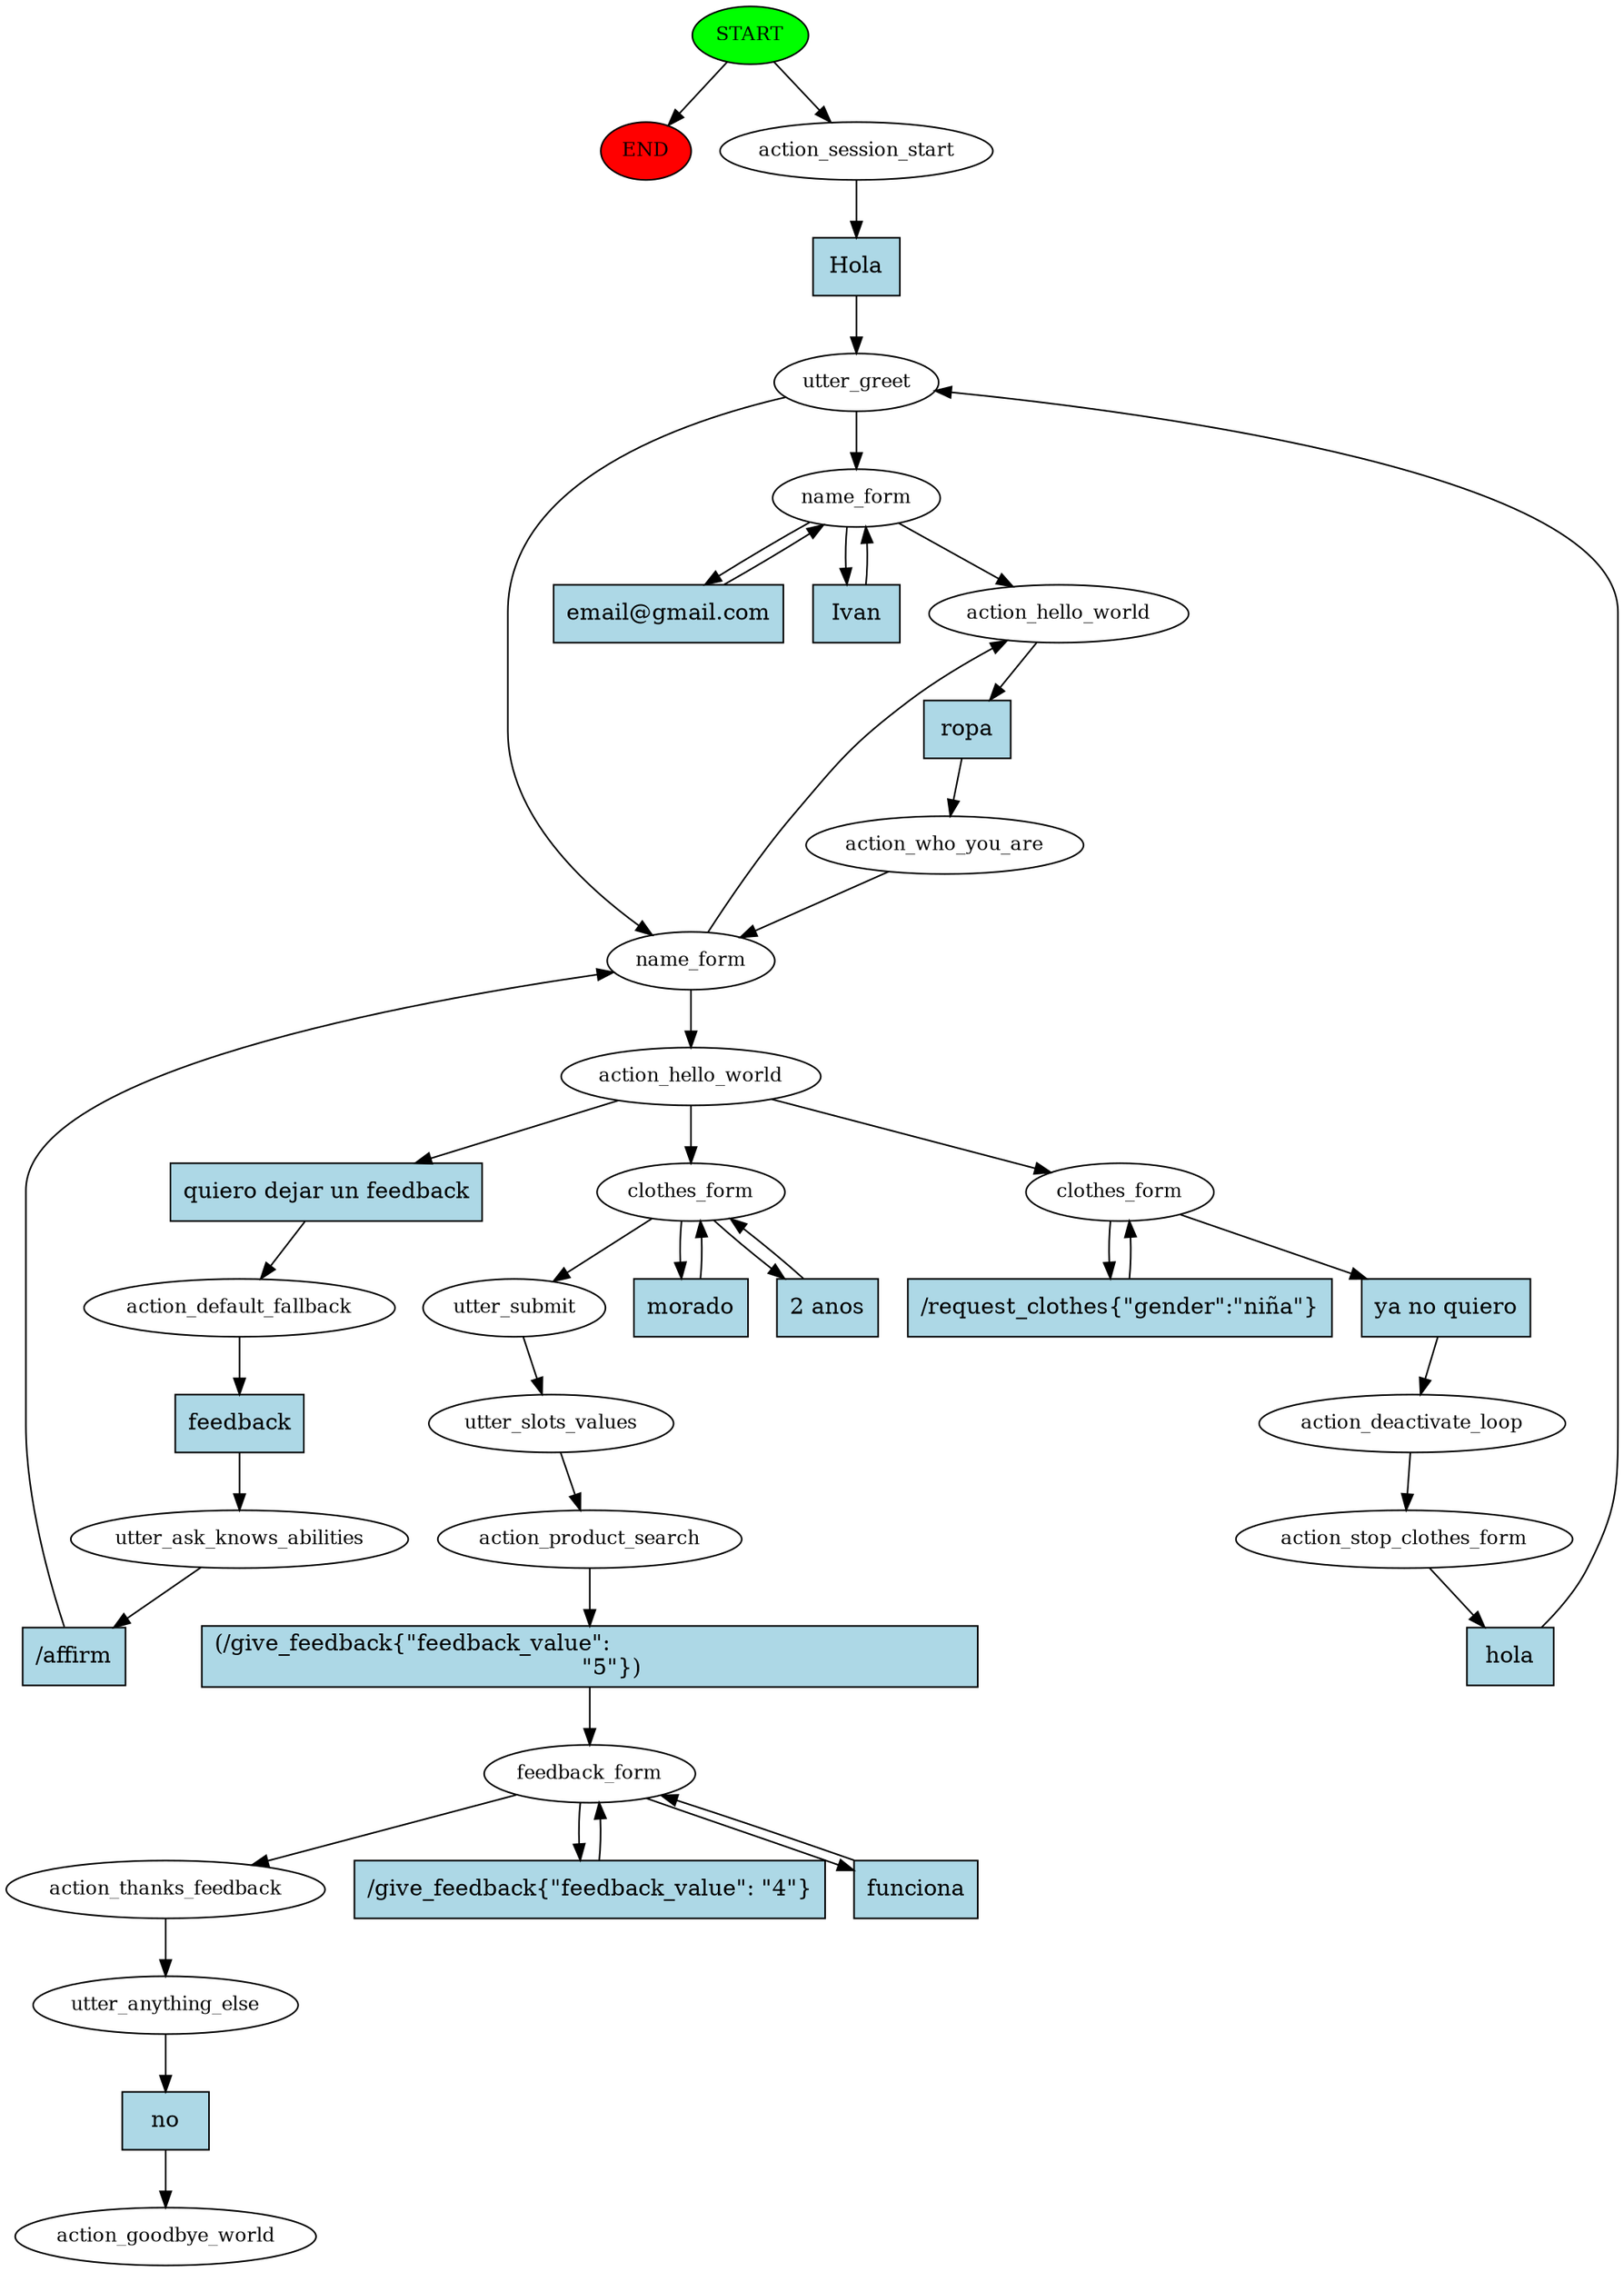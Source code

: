 digraph  {
0 [class="start active", fillcolor=green, fontsize=12, label=START, style=filled];
"-1" [class=end, fillcolor=red, fontsize=12, label=END, style=filled];
1 [class=active, fontsize=12, label=action_session_start];
2 [class=active, fontsize=12, label=utter_greet];
3 [class=active, fontsize=12, label=name_form];
6 [class=active, fontsize=12, label=action_hello_world];
7 [class=active, fontsize=12, label=action_who_you_are];
8 [class=active, fontsize=12, label=name_form];
9 [class=active, fontsize=12, label=action_hello_world];
10 [class=active, fontsize=12, label=clothes_form];
12 [class=active, fontsize=12, label=action_deactivate_loop];
13 [class=active, fontsize=12, label=action_stop_clothes_form];
17 [class=active, fontsize=12, label=action_default_fallback];
18 [class=active, fontsize=12, label=utter_ask_knows_abilities];
24 [class=active, fontsize=12, label=clothes_form];
29 [class=active, fontsize=12, label=utter_submit];
30 [class=active, fontsize=12, label=utter_slots_values];
31 [class=active, fontsize=12, label=action_product_search];
32 [class=active, fontsize=12, label=feedback_form];
35 [class=active, fontsize=12, label=action_thanks_feedback];
36 [class=active, fontsize=12, label=utter_anything_else];
37 [class="dashed active", fontsize=12, label=action_goodbye_world];
38 [class="intent active", fillcolor=lightblue, label=Hola, shape=rect, style=filled];
39 [class="intent active", fillcolor=lightblue, label=Ivan, shape=rect, style=filled];
40 [class="intent active", fillcolor=lightblue, label="email@gmail.com", shape=rect, style=filled];
41 [class="intent active", fillcolor=lightblue, label=ropa, shape=rect, style=filled];
42 [class="intent active", fillcolor=lightblue, label="quiero dejar un feedback", shape=rect, style=filled];
43 [class="intent active", fillcolor=lightblue, label="ya no quiero", shape=rect, style=filled];
44 [class="intent active", fillcolor=lightblue, label="/request_clothes{\"gender\":\"niña\"}", shape=rect, style=filled];
45 [class="intent active", fillcolor=lightblue, label=hola, shape=rect, style=filled];
46 [class="intent active", fillcolor=lightblue, label=feedback, shape=rect, style=filled];
47 [class="intent active", fillcolor=lightblue, label="/affirm", shape=rect, style=filled];
48 [class="intent active", fillcolor=lightblue, label="2 anos", shape=rect, style=filled];
49 [class="intent active", fillcolor=lightblue, label=morado, shape=rect, style=filled];
50 [class="intent active", fillcolor=lightblue, label="(/give_feedback{\"feedback_value\":                                                 \n      \"5\"})", shape=rect, style=filled];
51 [class="intent active", fillcolor=lightblue, label="/give_feedback{\"feedback_value\": \"4\"}", shape=rect, style=filled];
52 [class="intent active", fillcolor=lightblue, label=funciona, shape=rect, style=filled];
53 [class="intent active", fillcolor=lightblue, label=no, shape=rect, style=filled];
0 -> "-1"  [class="", key=NONE, label=""];
0 -> 1  [class=active, key=NONE, label=""];
1 -> 38  [class=active, key=0];
2 -> 3  [class=active, key=NONE, label=""];
2 -> 8  [class=active, key=NONE, label=""];
3 -> 6  [class=active, key=NONE, label=""];
3 -> 39  [class=active, key=0];
3 -> 40  [class=active, key=0];
6 -> 41  [class=active, key=0];
7 -> 8  [class=active, key=NONE, label=""];
8 -> 9  [class=active, key=NONE, label=""];
8 -> 6  [class=active, key=NONE, label=""];
9 -> 10  [class=active, key=NONE, label=""];
9 -> 24  [class=active, key=NONE, label=""];
9 -> 42  [class=active, key=0];
10 -> 43  [class=active, key=0];
10 -> 44  [class=active, key=0];
12 -> 13  [class=active, key=NONE, label=""];
13 -> 45  [class=active, key=0];
17 -> 46  [class=active, key=0];
18 -> 47  [class=active, key=0];
24 -> 29  [class=active, key=NONE, label=""];
24 -> 48  [class=active, key=0];
24 -> 49  [class=active, key=0];
29 -> 30  [class=active, key=NONE, label=""];
30 -> 31  [class=active, key=NONE, label=""];
31 -> 50  [class=active, key=0];
32 -> 35  [class=active, key=NONE, label=""];
32 -> 51  [class=active, key=0];
32 -> 52  [class=active, key=0];
35 -> 36  [class=active, key=NONE, label=""];
36 -> 53  [class=active, key=0];
38 -> 2  [class=active, key=0];
39 -> 3  [class=active, key=0];
40 -> 3  [class=active, key=0];
41 -> 7  [class=active, key=0];
42 -> 17  [class=active, key=0];
43 -> 12  [class=active, key=0];
44 -> 10  [class=active, key=0];
45 -> 2  [class=active, key=0];
46 -> 18  [class=active, key=0];
47 -> 8  [class=active, key=0];
48 -> 24  [class=active, key=0];
49 -> 24  [class=active, key=0];
50 -> 32  [class=active, key=0];
51 -> 32  [class=active, key=0];
52 -> 32  [class=active, key=0];
53 -> 37  [class=active, key=0];
}
